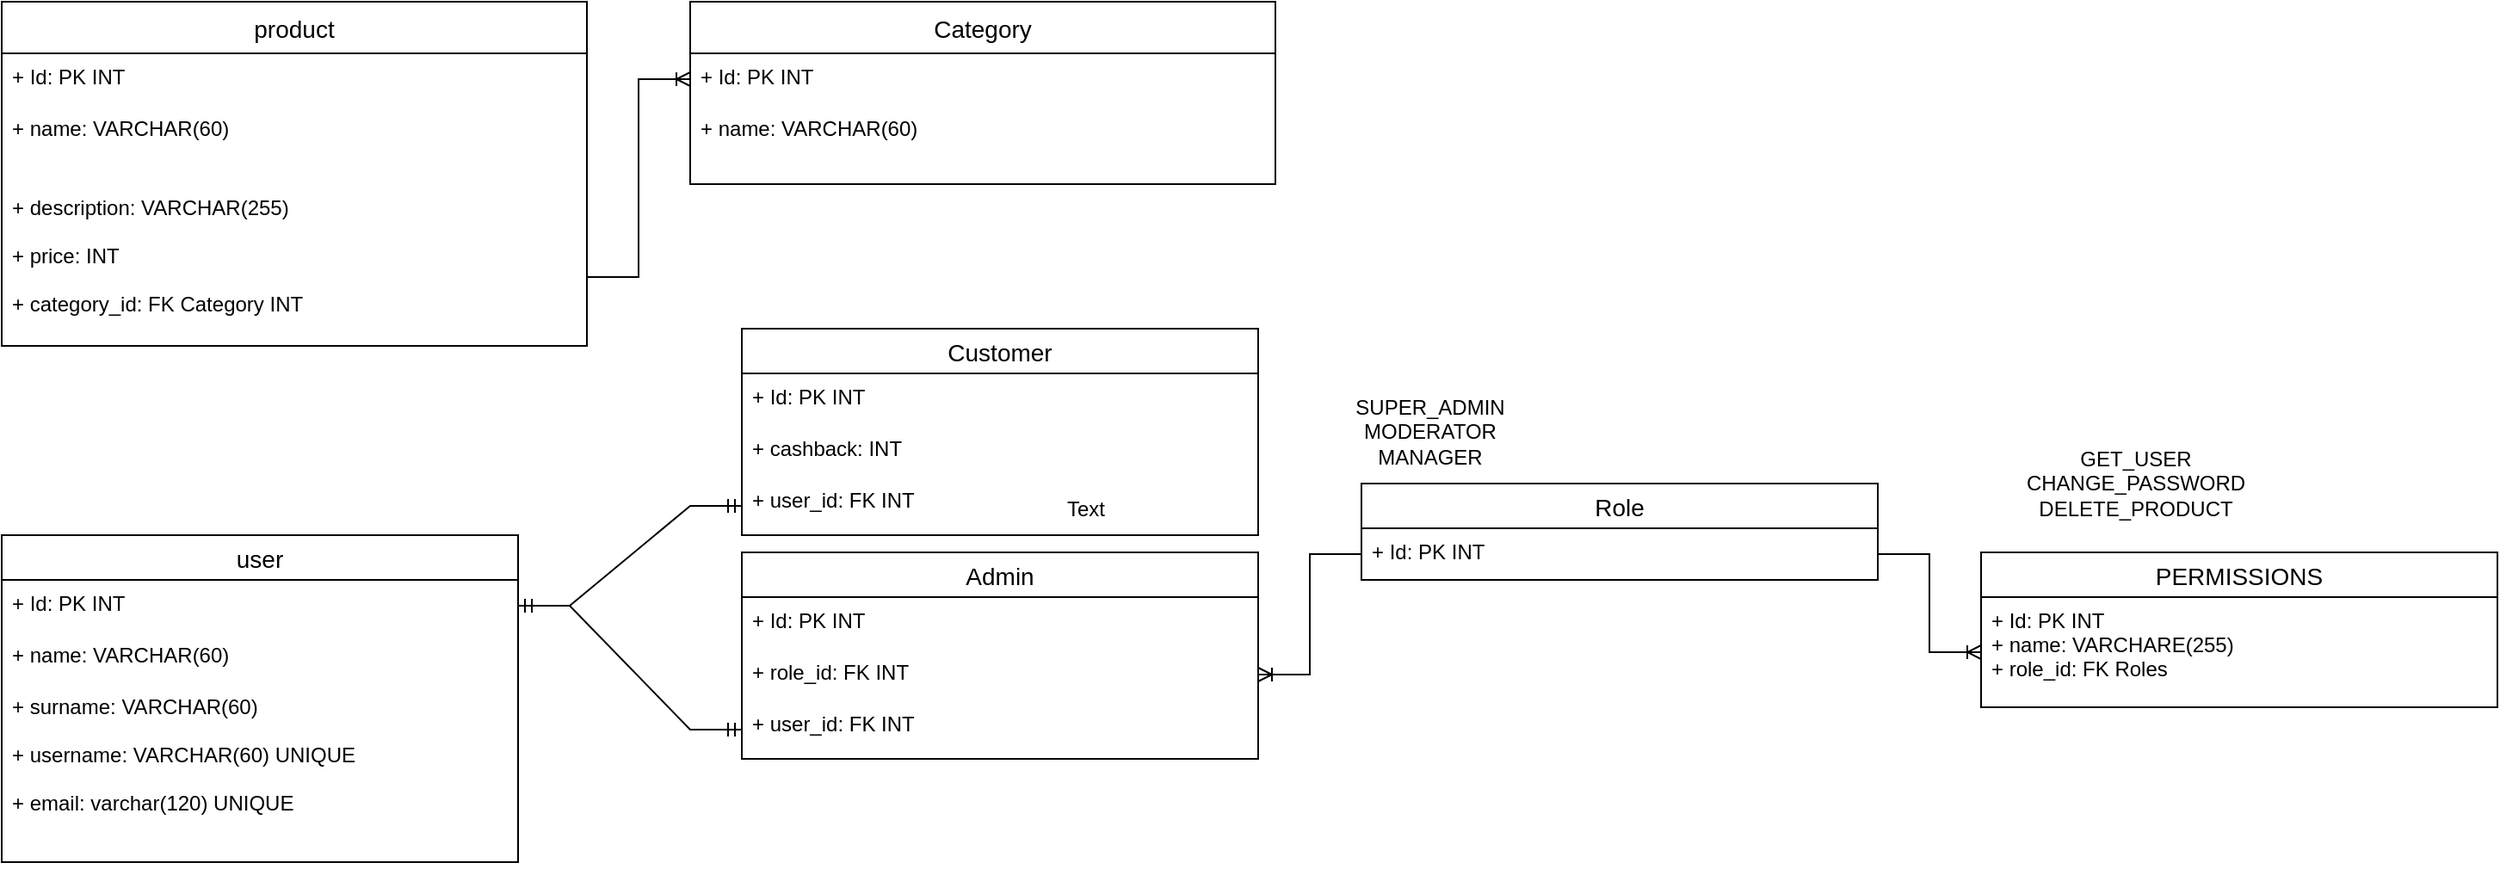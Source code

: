 <mxfile version="20.8.16" type="device"><diagram id="R2lEEEUBdFMjLlhIrx00" name="Page-1"><mxGraphModel dx="2100" dy="1382" grid="1" gridSize="10" guides="1" tooltips="1" connect="1" arrows="1" fold="1" page="1" pageScale="1" pageWidth="3300" pageHeight="4681" math="0" shadow="0" extFonts="Permanent Marker^https://fonts.googleapis.com/css?family=Permanent+Marker"><root><mxCell id="0"/><mxCell id="1" parent="0"/><mxCell id="NETQDgm755DIueyzE-z5-1" value="product" style="swimlane;fontStyle=0;childLayout=stackLayout;horizontal=1;startSize=30;horizontalStack=0;resizeParent=1;resizeParentMax=0;resizeLast=0;collapsible=1;marginBottom=0;align=center;fontSize=14;" vertex="1" parent="1"><mxGeometry x="40" y="130" width="340" height="200" as="geometry"/></mxCell><mxCell id="NETQDgm755DIueyzE-z5-2" value="+ Id: PK INT" style="text;strokeColor=none;fillColor=none;spacingLeft=4;spacingRight=4;overflow=hidden;rotatable=0;points=[[0,0.5],[1,0.5]];portConstraint=eastwest;fontSize=12;" vertex="1" parent="NETQDgm755DIueyzE-z5-1"><mxGeometry y="30" width="340" height="30" as="geometry"/></mxCell><mxCell id="NETQDgm755DIueyzE-z5-3" value="+ name: VARCHAR(60)" style="text;strokeColor=none;fillColor=none;spacingLeft=4;spacingRight=4;overflow=hidden;rotatable=0;points=[[0,0.5],[1,0.5]];portConstraint=eastwest;fontSize=12;" vertex="1" parent="NETQDgm755DIueyzE-z5-1"><mxGeometry y="60" width="340" height="46" as="geometry"/></mxCell><mxCell id="NETQDgm755DIueyzE-z5-4" value="+ description: VARCHAR(255)&#10;&#10;+ price: INT&#10;&#10;+ category_id: FK Category INT" style="text;strokeColor=none;fillColor=none;spacingLeft=4;spacingRight=4;overflow=hidden;rotatable=0;points=[[0,0.5],[1,0.5]];portConstraint=eastwest;fontSize=12;" vertex="1" parent="NETQDgm755DIueyzE-z5-1"><mxGeometry y="106" width="340" height="94" as="geometry"/></mxCell><mxCell id="NETQDgm755DIueyzE-z5-18" value="Category" style="swimlane;fontStyle=0;childLayout=stackLayout;horizontal=1;startSize=30;horizontalStack=0;resizeParent=1;resizeParentMax=0;resizeLast=0;collapsible=1;marginBottom=0;align=center;fontSize=14;" vertex="1" parent="1"><mxGeometry x="440" y="130" width="340" height="106" as="geometry"/></mxCell><mxCell id="NETQDgm755DIueyzE-z5-19" value="+ Id: PK INT" style="text;strokeColor=none;fillColor=none;spacingLeft=4;spacingRight=4;overflow=hidden;rotatable=0;points=[[0,0.5],[1,0.5]];portConstraint=eastwest;fontSize=12;" vertex="1" parent="NETQDgm755DIueyzE-z5-18"><mxGeometry y="30" width="340" height="30" as="geometry"/></mxCell><mxCell id="NETQDgm755DIueyzE-z5-20" value="+ name: VARCHAR(60)" style="text;strokeColor=none;fillColor=none;spacingLeft=4;spacingRight=4;overflow=hidden;rotatable=0;points=[[0,0.5],[1,0.5]];portConstraint=eastwest;fontSize=12;" vertex="1" parent="NETQDgm755DIueyzE-z5-18"><mxGeometry y="60" width="340" height="46" as="geometry"/></mxCell><mxCell id="NETQDgm755DIueyzE-z5-22" value="" style="edgeStyle=entityRelationEdgeStyle;fontSize=12;html=1;endArrow=ERoneToMany;rounded=0;entryX=0;entryY=0.5;entryDx=0;entryDy=0;" edge="1" parent="1" target="NETQDgm755DIueyzE-z5-19"><mxGeometry width="100" height="100" relative="1" as="geometry"><mxPoint x="380" y="290" as="sourcePoint"/><mxPoint x="510" y="190" as="targetPoint"/></mxGeometry></mxCell><mxCell id="NETQDgm755DIueyzE-z5-23" value="user" style="swimlane;fontStyle=0;childLayout=stackLayout;horizontal=1;startSize=26;horizontalStack=0;resizeParent=1;resizeParentMax=0;resizeLast=0;collapsible=1;marginBottom=0;align=center;fontSize=14;" vertex="1" parent="1"><mxGeometry x="40" y="440" width="300" height="190" as="geometry"/></mxCell><mxCell id="NETQDgm755DIueyzE-z5-24" value="+ Id: PK INT" style="text;strokeColor=none;fillColor=none;spacingLeft=4;spacingRight=4;overflow=hidden;rotatable=0;points=[[0,0.5],[1,0.5]];portConstraint=eastwest;fontSize=12;" vertex="1" parent="NETQDgm755DIueyzE-z5-23"><mxGeometry y="26" width="300" height="30" as="geometry"/></mxCell><mxCell id="NETQDgm755DIueyzE-z5-25" value="+ name: VARCHAR(60)" style="text;strokeColor=none;fillColor=none;spacingLeft=4;spacingRight=4;overflow=hidden;rotatable=0;points=[[0,0.5],[1,0.5]];portConstraint=eastwest;fontSize=12;" vertex="1" parent="NETQDgm755DIueyzE-z5-23"><mxGeometry y="56" width="300" height="30" as="geometry"/></mxCell><mxCell id="NETQDgm755DIueyzE-z5-26" value="+ surname: VARCHAR(60)&#10;&#10;+ username: VARCHAR(60) UNIQUE&#10;&#10;+ email: varchar(120) UNIQUE&#10;&#10;" style="text;strokeColor=none;fillColor=none;spacingLeft=4;spacingRight=4;overflow=hidden;rotatable=0;points=[[0,0.5],[1,0.5]];portConstraint=eastwest;fontSize=12;" vertex="1" parent="NETQDgm755DIueyzE-z5-23"><mxGeometry y="86" width="300" height="104" as="geometry"/></mxCell><mxCell id="NETQDgm755DIueyzE-z5-31" value="Customer" style="swimlane;fontStyle=0;childLayout=stackLayout;horizontal=1;startSize=26;horizontalStack=0;resizeParent=1;resizeParentMax=0;resizeLast=0;collapsible=1;marginBottom=0;align=center;fontSize=14;" vertex="1" parent="1"><mxGeometry x="470" y="320" width="300" height="120" as="geometry"/></mxCell><mxCell id="NETQDgm755DIueyzE-z5-32" value="+ Id: PK INT" style="text;strokeColor=none;fillColor=none;spacingLeft=4;spacingRight=4;overflow=hidden;rotatable=0;points=[[0,0.5],[1,0.5]];portConstraint=eastwest;fontSize=12;" vertex="1" parent="NETQDgm755DIueyzE-z5-31"><mxGeometry y="26" width="300" height="30" as="geometry"/></mxCell><mxCell id="NETQDgm755DIueyzE-z5-33" value="+ cashback: INT" style="text;strokeColor=none;fillColor=none;spacingLeft=4;spacingRight=4;overflow=hidden;rotatable=0;points=[[0,0.5],[1,0.5]];portConstraint=eastwest;fontSize=12;" vertex="1" parent="NETQDgm755DIueyzE-z5-31"><mxGeometry y="56" width="300" height="30" as="geometry"/></mxCell><mxCell id="NETQDgm755DIueyzE-z5-34" value="+ user_id: FK INT&#10;" style="text;strokeColor=none;fillColor=none;spacingLeft=4;spacingRight=4;overflow=hidden;rotatable=0;points=[[0,0.5],[1,0.5]];portConstraint=eastwest;fontSize=12;" vertex="1" parent="NETQDgm755DIueyzE-z5-31"><mxGeometry y="86" width="300" height="34" as="geometry"/></mxCell><mxCell id="NETQDgm755DIueyzE-z5-35" value="" style="edgeStyle=entityRelationEdgeStyle;fontSize=12;html=1;endArrow=ERmandOne;startArrow=ERmandOne;rounded=0;entryX=0;entryY=0.5;entryDx=0;entryDy=0;exitX=1;exitY=0.5;exitDx=0;exitDy=0;" edge="1" parent="1" source="NETQDgm755DIueyzE-z5-24" target="NETQDgm755DIueyzE-z5-34"><mxGeometry width="100" height="100" relative="1" as="geometry"><mxPoint x="420" y="585" as="sourcePoint"/><mxPoint x="520" y="485" as="targetPoint"/></mxGeometry></mxCell><mxCell id="NETQDgm755DIueyzE-z5-36" value="Admin" style="swimlane;fontStyle=0;childLayout=stackLayout;horizontal=1;startSize=26;horizontalStack=0;resizeParent=1;resizeParentMax=0;resizeLast=0;collapsible=1;marginBottom=0;align=center;fontSize=14;" vertex="1" parent="1"><mxGeometry x="470" y="450" width="300" height="120" as="geometry"/></mxCell><mxCell id="NETQDgm755DIueyzE-z5-37" value="+ Id: PK INT" style="text;strokeColor=none;fillColor=none;spacingLeft=4;spacingRight=4;overflow=hidden;rotatable=0;points=[[0,0.5],[1,0.5]];portConstraint=eastwest;fontSize=12;" vertex="1" parent="NETQDgm755DIueyzE-z5-36"><mxGeometry y="26" width="300" height="30" as="geometry"/></mxCell><mxCell id="NETQDgm755DIueyzE-z5-38" value="+ role_id: FK INT" style="text;strokeColor=none;fillColor=none;spacingLeft=4;spacingRight=4;overflow=hidden;rotatable=0;points=[[0,0.5],[1,0.5]];portConstraint=eastwest;fontSize=12;" vertex="1" parent="NETQDgm755DIueyzE-z5-36"><mxGeometry y="56" width="300" height="30" as="geometry"/></mxCell><mxCell id="NETQDgm755DIueyzE-z5-39" value="+ user_id: FK INT&#10;" style="text;strokeColor=none;fillColor=none;spacingLeft=4;spacingRight=4;overflow=hidden;rotatable=0;points=[[0,0.5],[1,0.5]];portConstraint=eastwest;fontSize=12;" vertex="1" parent="NETQDgm755DIueyzE-z5-36"><mxGeometry y="86" width="300" height="34" as="geometry"/></mxCell><mxCell id="NETQDgm755DIueyzE-z5-40" value="" style="edgeStyle=entityRelationEdgeStyle;fontSize=12;html=1;endArrow=ERmandOne;startArrow=ERmandOne;rounded=0;entryX=0;entryY=0.5;entryDx=0;entryDy=0;exitX=1;exitY=0.5;exitDx=0;exitDy=0;" edge="1" parent="1" source="NETQDgm755DIueyzE-z5-24" target="NETQDgm755DIueyzE-z5-39"><mxGeometry width="100" height="100" relative="1" as="geometry"><mxPoint x="350" y="491" as="sourcePoint"/><mxPoint x="570" y="463" as="targetPoint"/></mxGeometry></mxCell><mxCell id="NETQDgm755DIueyzE-z5-43" value="Role" style="swimlane;fontStyle=0;childLayout=stackLayout;horizontal=1;startSize=26;horizontalStack=0;resizeParent=1;resizeParentMax=0;resizeLast=0;collapsible=1;marginBottom=0;align=center;fontSize=14;" vertex="1" parent="1"><mxGeometry x="830" y="410" width="300" height="56" as="geometry"/></mxCell><mxCell id="NETQDgm755DIueyzE-z5-44" value="+ Id: PK INT" style="text;strokeColor=none;fillColor=none;spacingLeft=4;spacingRight=4;overflow=hidden;rotatable=0;points=[[0,0.5],[1,0.5]];portConstraint=eastwest;fontSize=12;" vertex="1" parent="NETQDgm755DIueyzE-z5-43"><mxGeometry y="26" width="300" height="30" as="geometry"/></mxCell><mxCell id="NETQDgm755DIueyzE-z5-47" value="Text" style="text;html=1;strokeColor=none;fillColor=none;align=center;verticalAlign=middle;whiteSpace=wrap;rounded=0;" vertex="1" parent="1"><mxGeometry x="640" y="410" width="60" height="30" as="geometry"/></mxCell><mxCell id="NETQDgm755DIueyzE-z5-48" value="SUPER_ADMIN&lt;br&gt;MODERATOR&lt;br&gt;MANAGER" style="text;html=1;strokeColor=none;fillColor=none;align=center;verticalAlign=middle;whiteSpace=wrap;rounded=0;" vertex="1" parent="1"><mxGeometry x="840" y="365" width="60" height="30" as="geometry"/></mxCell><mxCell id="NETQDgm755DIueyzE-z5-49" value="" style="edgeStyle=entityRelationEdgeStyle;fontSize=12;html=1;endArrow=ERoneToMany;rounded=0;entryX=1;entryY=0.5;entryDx=0;entryDy=0;exitX=0;exitY=0.5;exitDx=0;exitDy=0;" edge="1" parent="1" source="NETQDgm755DIueyzE-z5-44" target="NETQDgm755DIueyzE-z5-38"><mxGeometry width="100" height="100" relative="1" as="geometry"><mxPoint x="790" y="800" as="sourcePoint"/><mxPoint x="890" y="700" as="targetPoint"/></mxGeometry></mxCell><mxCell id="NETQDgm755DIueyzE-z5-50" value="PERMISSIONS" style="swimlane;fontStyle=0;childLayout=stackLayout;horizontal=1;startSize=26;horizontalStack=0;resizeParent=1;resizeParentMax=0;resizeLast=0;collapsible=1;marginBottom=0;align=center;fontSize=14;" vertex="1" parent="1"><mxGeometry x="1190" y="450" width="300" height="90" as="geometry"/></mxCell><mxCell id="NETQDgm755DIueyzE-z5-51" value="+ Id: PK INT&#10;+ name: VARCHARE(255)&#10;+ role_id: FK Roles" style="text;strokeColor=none;fillColor=none;spacingLeft=4;spacingRight=4;overflow=hidden;rotatable=0;points=[[0,0.5],[1,0.5]];portConstraint=eastwest;fontSize=12;" vertex="1" parent="NETQDgm755DIueyzE-z5-50"><mxGeometry y="26" width="300" height="64" as="geometry"/></mxCell><mxCell id="NETQDgm755DIueyzE-z5-52" value="GET_USER&lt;br&gt;CHANGE_PASSWORD&lt;br&gt;DELETE_PRODUCT" style="text;html=1;strokeColor=none;fillColor=none;align=center;verticalAlign=middle;whiteSpace=wrap;rounded=0;" vertex="1" parent="1"><mxGeometry x="1250" y="395" width="60" height="30" as="geometry"/></mxCell><mxCell id="NETQDgm755DIueyzE-z5-53" value="" style="edgeStyle=entityRelationEdgeStyle;fontSize=12;html=1;endArrow=ERoneToMany;rounded=0;exitX=1;exitY=0.5;exitDx=0;exitDy=0;" edge="1" parent="1" source="NETQDgm755DIueyzE-z5-44" target="NETQDgm755DIueyzE-z5-51"><mxGeometry width="100" height="100" relative="1" as="geometry"><mxPoint x="1150" y="650" as="sourcePoint"/><mxPoint x="1250" y="550" as="targetPoint"/></mxGeometry></mxCell></root></mxGraphModel></diagram></mxfile>